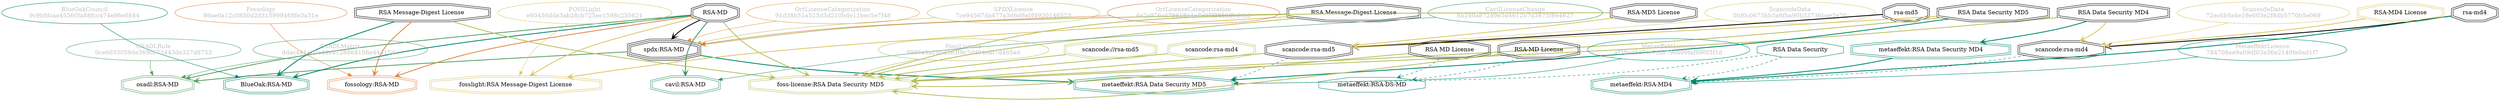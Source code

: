 strict digraph {
    node [shape=box];
    graph [splines=curved];
    3759 [label="SPDXLicense\n7ce94567da477a3d6d9a0f4920146523"
         ,fontcolor=gray
         ,color="#b8bf62"
         ,fillcolor="beige;1"
         ,shape=ellipse];
    3760 [label="spdx:RSA-MD"
         ,shape=tripleoctagon];
    3761 [label="RSA-MD"
         ,shape=doubleoctagon];
    3762 [label="RSA Message-Digest License"
         ,shape=doubleoctagon];
    9187 [label="BlueOakCouncil\n9c9bfdcaa45560fa88fcc474e86e0844"
         ,fontcolor=gray
         ,color="#00876c"
         ,fillcolor="beige;1"
         ,shape=ellipse];
    9188 [label="BlueOak:RSA-MD"
         ,color="#00876c"
         ,shape=doubleoctagon];
    9189 [label="RSA Message-Digest License "
         ,shape=doubleoctagon];
    9704 [label="OSADLRule\n0ce6033059de369c673443de327d8753"
         ,fontcolor=gray
         ,color="#58a066"
         ,fillcolor="beige;1"
         ,shape=ellipse];
    9705 [label="osadl:RSA-MD"
         ,color="#58a066"
         ,shape=doubleoctagon];
    9958 [label="OSADLMatrix\nddac441a37ed4e4128868106e44415de"
         ,fontcolor=gray
         ,color="#58a066"
         ,fillcolor="beige;1"
         ,shape=ellipse];
    22997 [label="ScancodeData\n72ec6b9a4e19e603e2f8db5770b5e069"
          ,fontcolor=gray
          ,color="#dac767"
          ,fillcolor="beige;1"
          ,shape=ellipse];
    22998 [label="scancode:rsa-md4"
          ,shape=doubleoctagon];
    22999 [label="rsa-md4"
          ,shape=doubleoctagon];
    23000 [label="RSA-MD4 License"
          ,color="#dac767"
          ,shape=doubleoctagon];
    23001 [label="RSA Data Security MD4"
          ,shape=doubleoctagon];
    23003 [label="ScancodeData\n0bf0c0673bb3a6fba90b33736bae2e70"
          ,fontcolor=gray
          ,color="#dac767"
          ,fillcolor="beige;1"
          ,shape=ellipse];
    23004 [label="scancode:rsa-md5"
          ,shape=doubleoctagon];
    23005 [label="rsa-md5"
          ,shape=doubleoctagon];
    23006 [label="RSA-MD5 License"
          ,shape=doubleoctagon];
    23007 [label="RSA Data Security MD5"
          ,shape=doubleoctagon];
    27932 [label="Fossology\n86ae0a12c0850d2d315999468fe3a31e"
          ,fontcolor=gray
          ,color="#e18745"
          ,fillcolor="beige;1"
          ,shape=ellipse];
    27933 [label="fossology:RSA-MD"
          ,color="#e18745"
          ,shape=doubleoctagon];
    35184 [label="OrtLicenseCategorization\n4e2a976c47961811e7c07f28562bdeb6"
          ,fontcolor=gray
          ,color="#e06f45"
          ,fillcolor="beige;1"
          ,shape=ellipse];
    36244 [label="OrtLicenseCategorization\n91d38b51a523d3d210bde11bec5e7f48"
          ,fontcolor=gray
          ,color="#e09d4b"
          ,fillcolor="beige;1"
          ,shape=ellipse];
    37447 [label="CavilLicenseChange\n8b240a87249e5d4612b7d3875f864627"
          ,fontcolor=gray
          ,color="#379469"
          ,fillcolor="beige;1"
          ,shape=ellipse];
    37448 [label="cavil:RSA-MD"
          ,color="#379469"
          ,shape=doubleoctagon];
    47795 [label="MetaeffektLicense\naf38ad5d7ec7fd8790b99faf090f3f1d"
          ,fontcolor=gray
          ,color="#00876c"
          ,fillcolor="beige;1"
          ,shape=ellipse];
    47796 [label="metaeffekt:RSA Data Security MD5"
          ,color="#00876c"
          ,shape=doubleoctagon];
    47797 [label="RSA Data Security"
          ,color="#00876c"
          ,shape=octagon];
    47798 [label="MetaeffektLicense\n784708ee9a09df03e36e2140fe0ad1f7"
          ,fontcolor=gray
          ,color="#00876c"
          ,fillcolor="beige;1"
          ,shape=ellipse];
    47799 [label="metaeffekt:RSA-MD4"
          ,color="#00876c"
          ,shape=doubleoctagon];
    47800 [label="metaeffekt:RSA Data Security MD4"
          ,color="#00876c"
          ,shape=doubleoctagon];
    47806 [label="metaeffekt:RSA-DS-MD"
          ,color="#00876c"
          ,shape=octagon];
    47811 [label="RSA MD License"
          ,shape=doubleoctagon];
    47812 [label="RSA-MD License"
          ,shape=doubleoctagon];
    50791 [label="FossLicense\n9985a9a19dd3e3f9c7dd94edf7d465ad"
          ,fontcolor=gray
          ,color="#b8bf62"
          ,fillcolor="beige;1"
          ,shape=ellipse];
    50792 [label="foss-license:RSA Data Security MD5"
          ,color="#b8bf62"
          ,shape=doubleoctagon];
    50793 [label="scancode://rsa-md5"
          ,color="#b8bf62"
          ,shape=doubleoctagon];
    50794 [label="scancode:rsa-md4"
          ,color="#b8bf62"
          ,shape=doubleoctagon];
    51061 [label="FOSSLight\ne60456dde3ab28cb725ee1598c235621"
          ,fontcolor=gray
          ,color="#dac767"
          ,fillcolor="beige;1"
          ,shape=ellipse];
    51062 [label="fosslight:RSA Message-Digest License"
          ,color="#dac767"
          ,shape=doubleoctagon];
    3759 -> 3760 [weight=0.5
                 ,color="#b8bf62"];
    3760 -> 9705 [style=bold
                 ,arrowhead=vee
                 ,weight=0.7
                 ,color="#58a066"];
    3760 -> 47796 [style=bold
                  ,arrowhead=vee
                  ,weight=0.7
                  ,color="#00876c"];
    3761 -> 3760 [style=bold
                 ,arrowhead=vee
                 ,weight=0.7];
    3761 -> 9188 [style=bold
                 ,arrowhead=vee
                 ,weight=0.7
                 ,color="#00876c"];
    3761 -> 9705 [style=bold
                 ,arrowhead=vee
                 ,weight=0.7
                 ,color="#58a066"];
    3761 -> 27933 [style=bold
                  ,arrowhead=vee
                  ,weight=0.7
                  ,color="#e18745"];
    3761 -> 37448 [style=bold
                  ,arrowhead=vee
                  ,weight=0.7
                  ,color="#379469"];
    3761 -> 37448 [style=bold
                  ,arrowhead=vee
                  ,weight=0.7
                  ,color="#379469"];
    3761 -> 50792 [style=bold
                  ,arrowhead=vee
                  ,weight=0.7
                  ,color="#b8bf62"];
    3761 -> 51062 [style=bold
                  ,arrowhead=vee
                  ,weight=0.7
                  ,color="#dac767"];
    3762 -> 3760 [style=bold
                 ,arrowhead=vee
                 ,weight=0.7
                 ,color="#b8bf62"];
    3762 -> 50792 [style=bold
                  ,arrowhead=vee
                  ,weight=0.7
                  ,color="#b8bf62"];
    3762 -> 51062 [style=bold
                  ,arrowhead=vee
                  ,weight=0.7
                  ,color="#dac767"];
    9187 -> 9188 [weight=0.5
                 ,color="#00876c"];
    9189 -> 9188 [style=bold
                 ,arrowhead=vee
                 ,weight=0.7
                 ,color="#00876c"];
    9189 -> 27933 [style=bold
                  ,arrowhead=vee
                  ,weight=0.7
                  ,color="#e18745"];
    9189 -> 50792 [style=bold
                  ,arrowhead=vee
                  ,weight=0.7
                  ,color="#b8bf62"];
    9704 -> 9705 [weight=0.5
                 ,color="#58a066"];
    9958 -> 9705 [weight=0.5
                 ,color="#58a066"];
    22997 -> 22998 [weight=0.5
                   ,color="#dac767"];
    22998 -> 47799 [style=dashed
                   ,arrowhead=vee
                   ,weight=0.5
                   ,color="#00876c"];
    22999 -> 22998 [style=bold
                   ,arrowhead=vee
                   ,weight=0.7];
    22999 -> 47799 [style=bold
                   ,arrowhead=vee
                   ,weight=0.7
                   ,color="#00876c"];
    23000 -> 22998 [style=bold
                   ,arrowhead=vee
                   ,weight=0.7
                   ,color="#dac767"];
    23001 -> 22998 [style=bold
                   ,arrowhead=vee
                   ,weight=0.7
                   ,color="#dac767"];
    23001 -> 47800 [style=bold
                   ,arrowhead=vee
                   ,weight=0.7
                   ,color="#00876c"];
    23001 -> 50792 [style=bold
                   ,arrowhead=vee
                   ,weight=0.7
                   ,color="#b8bf62"];
    23003 -> 23004 [weight=0.5
                   ,color="#dac767"];
    23004 -> 47796 [style=dashed
                   ,arrowhead=vee
                   ,weight=0.5
                   ,color="#00876c"];
    23004 -> 50792 [style=bold
                   ,arrowhead=vee
                   ,weight=0.7
                   ,color="#b8bf62"];
    23005 -> 23004 [style=bold
                   ,arrowhead=vee
                   ,weight=0.7];
    23006 -> 23004 [style=bold
                   ,arrowhead=vee
                   ,weight=0.7
                   ,color="#dac767"];
    23006 -> 50792 [style=bold
                   ,arrowhead=vee
                   ,weight=0.7
                   ,color="#b8bf62"];
    23007 -> 23004 [style=bold
                   ,arrowhead=vee
                   ,weight=0.7
                   ,color="#dac767"];
    23007 -> 47796 [style=bold
                   ,arrowhead=vee
                   ,weight=0.7
                   ,color="#00876c"];
    23007 -> 50792 [style=bold
                   ,arrowhead=vee
                   ,weight=0.7
                   ,color="#b8bf62"];
    27932 -> 27933 [weight=0.5
                   ,color="#e18745"];
    35184 -> 3760 [weight=0.5
                  ,color="#e06f45"];
    36244 -> 3760 [weight=0.5
                  ,color="#e09d4b"];
    37447 -> 37448 [weight=0.5
                   ,color="#379469"];
    47795 -> 47796 [weight=0.5
                   ,color="#00876c"];
    47797 -> 47796 [style=dashed
                   ,arrowhead=vee
                   ,weight=0.5
                   ,color="#00876c"];
    47797 -> 47799 [style=dashed
                   ,arrowhead=vee
                   ,weight=0.5
                   ,color="#00876c"];
    47798 -> 47799 [weight=0.5
                   ,color="#00876c"];
    47800 -> 47799 [style=bold
                   ,arrowhead=vee
                   ,weight=0.7
                   ,color="#00876c"];
    47811 -> 47806 [style=dashed
                   ,arrowhead=vee
                   ,weight=0.5
                   ,color="#00876c"];
    47811 -> 50792 [style=bold
                   ,arrowhead=vee
                   ,weight=0.7
                   ,color="#b8bf62"];
    47812 -> 47806 [style=dashed
                   ,arrowhead=vee
                   ,weight=0.5
                   ,color="#00876c"];
    47812 -> 50792 [style=bold
                   ,arrowhead=vee
                   ,weight=0.7
                   ,color="#b8bf62"];
    50791 -> 50792 [weight=0.5
                   ,color="#b8bf62"];
    50793 -> 50792 [style=bold
                   ,arrowhead=vee
                   ,weight=0.7
                   ,color="#b8bf62"];
    50794 -> 50792 [style=bold
                   ,arrowhead=vee
                   ,weight=0.7
                   ,color="#b8bf62"];
    51061 -> 51062 [weight=0.5
                   ,color="#dac767"];
}
